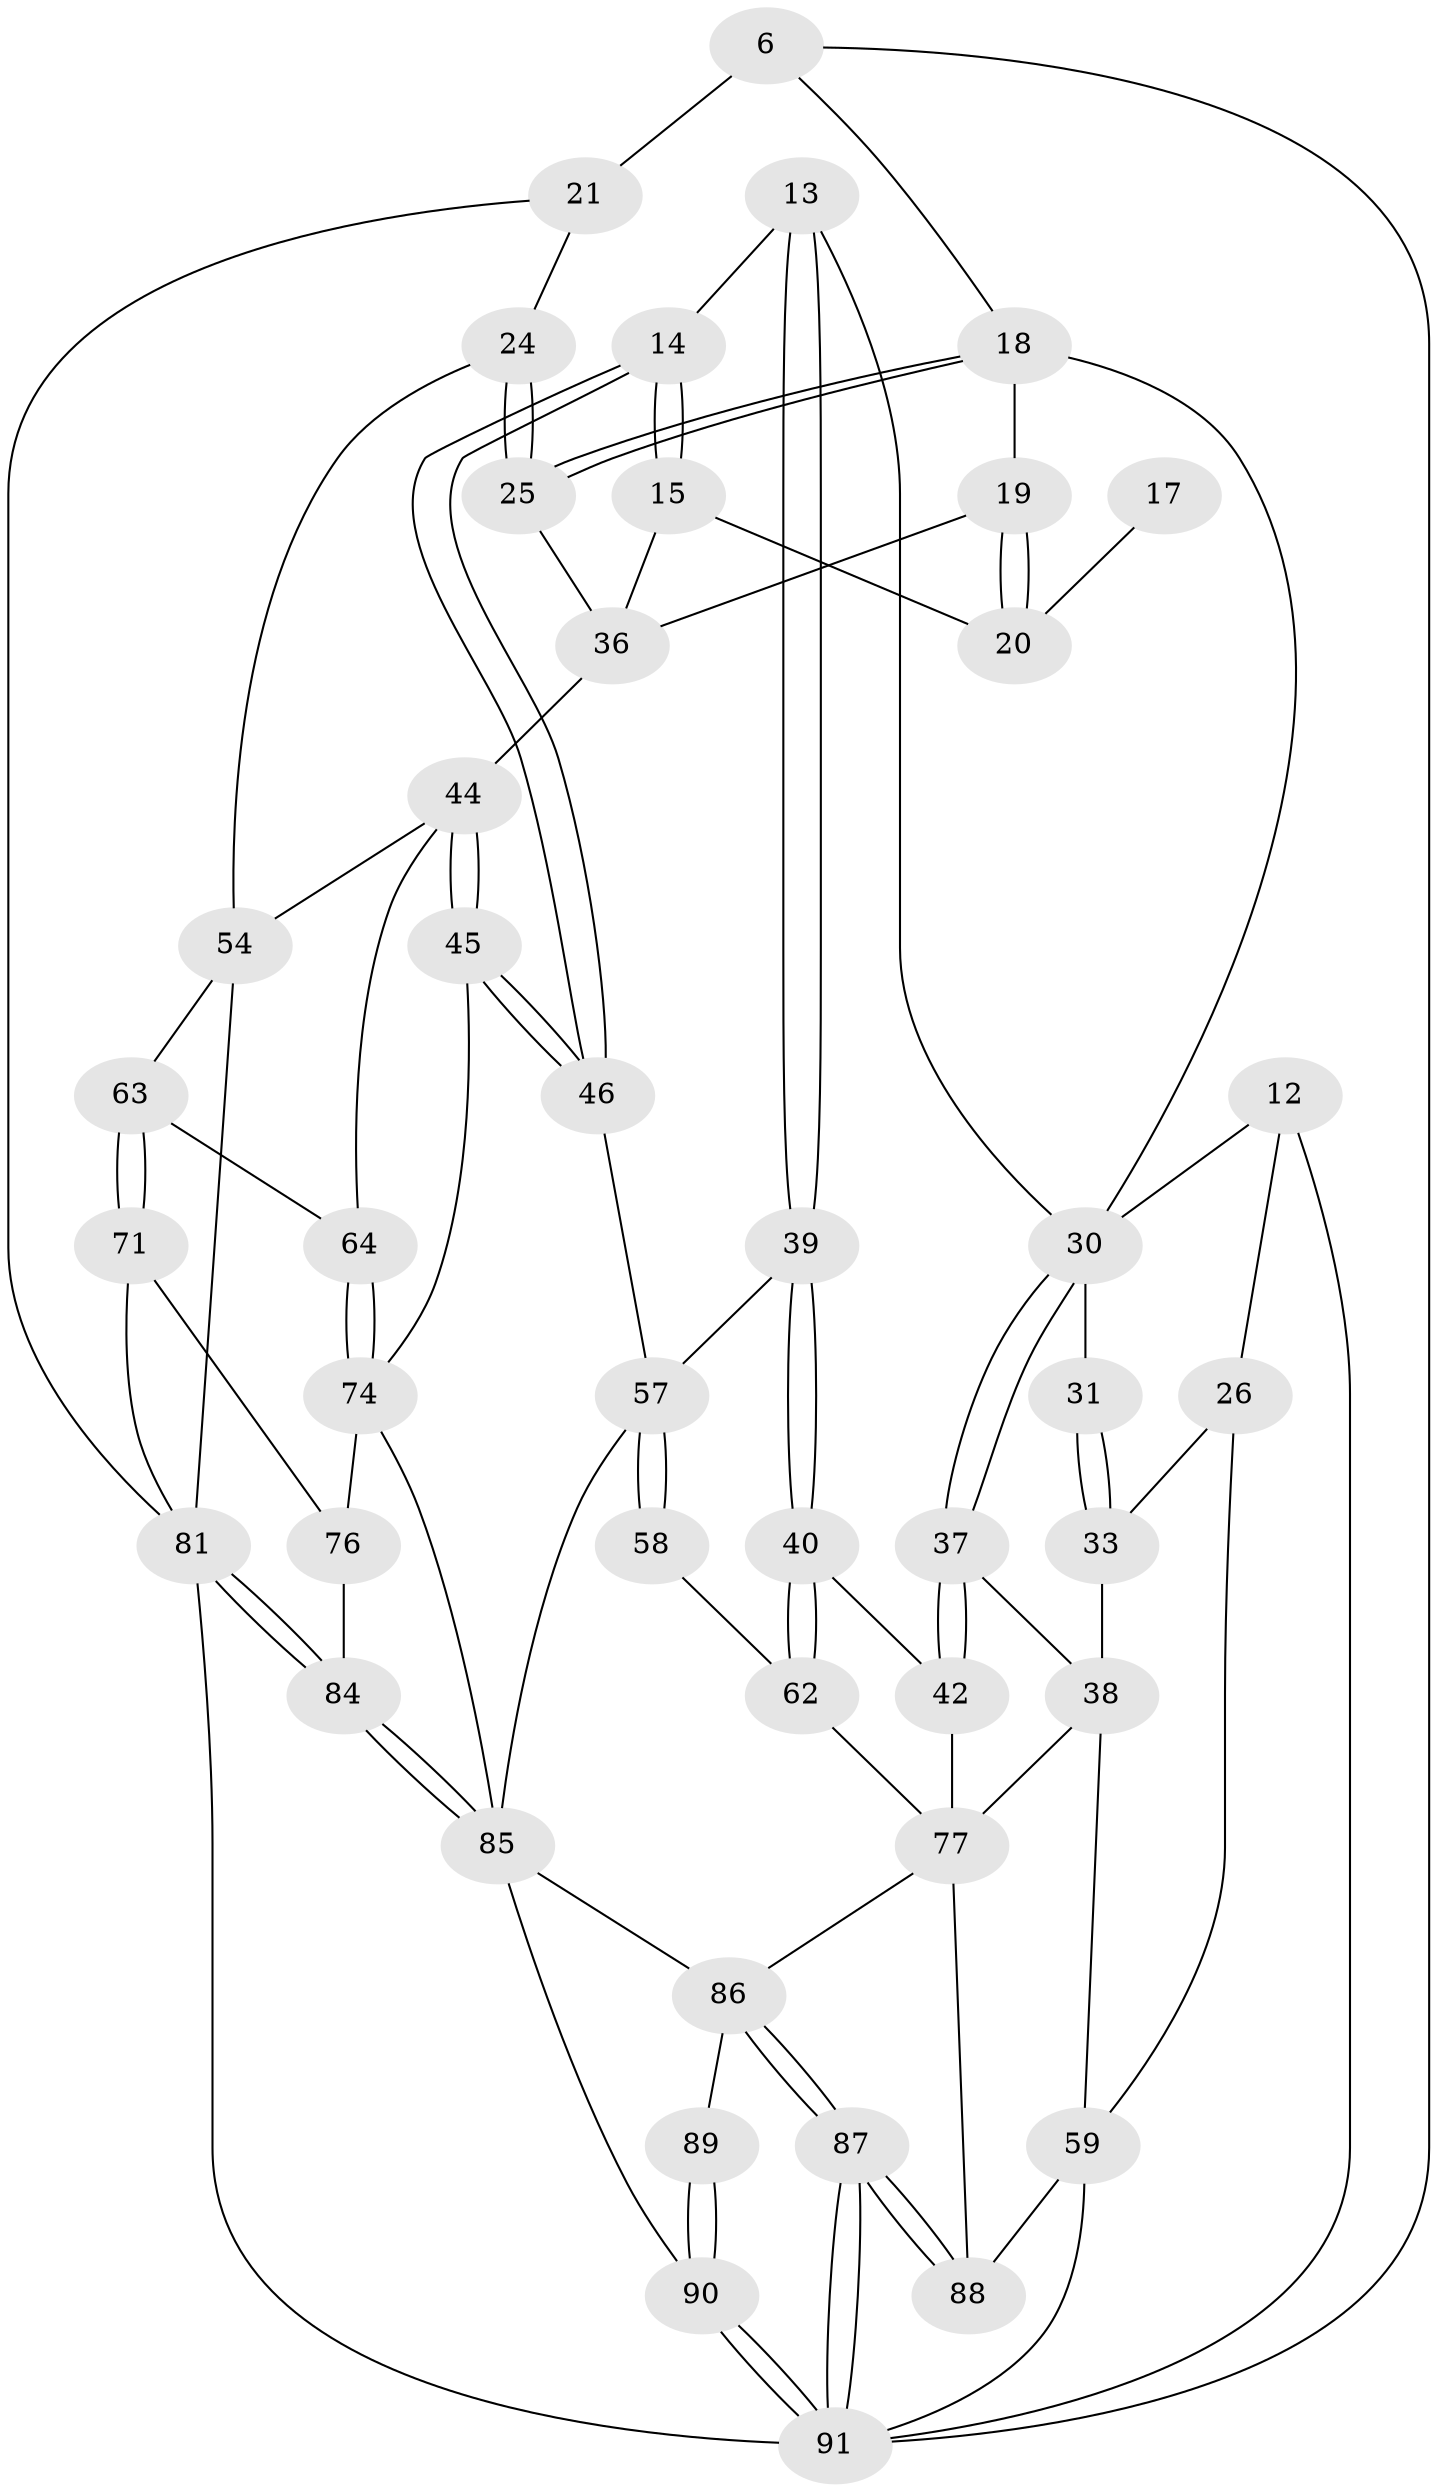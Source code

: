 // original degree distribution, {3: 0.03296703296703297, 6: 0.21978021978021978, 4: 0.23076923076923078, 5: 0.5164835164835165}
// Generated by graph-tools (version 1.1) at 2025/07/03/04/25 22:07:07]
// undirected, 45 vertices, 98 edges
graph export_dot {
graph [start="1"]
  node [color=gray90,style=filled];
  6 [pos="+0.26602932946241553+0",super="+5"];
  12 [pos="+0.2850771467297867+0.09226462685321227",super="+7+8"];
  13 [pos="+0.4828323173184367+0.35112064106614144"];
  14 [pos="+0.5259351940587262+0.3635520177374611"];
  15 [pos="+0.5451384260258877+0.35712586427477844"];
  17 [pos="+0.6690916943561029+0.1367748964236773"];
  18 [pos="+0.8139417241406969+0.23001668829704905",super="+4"];
  19 [pos="+0.7514407296860462+0.300344654181256"];
  20 [pos="+0.670744296652001+0.20533622910974125",super="+16"];
  21 [pos="+1+0"];
  24 [pos="+1+0.3966555313252576"];
  25 [pos="+1+0.39150485051868517"];
  26 [pos="+0.05675393225209525+0.30500559933576404",super="+23+22"];
  30 [pos="+0.2800643419857659+0.38406339947565477",super="+11+10"];
  31 [pos="+0.1706507644814581+0.28777186151064627"];
  33 [pos="+0.03180317185322942+0.4353129991783195",super="+29+28"];
  36 [pos="+0.8264450556970263+0.4707468957707923",super="+32"];
  37 [pos="+0.26514585213618574+0.4068009727029916"];
  38 [pos="+0.2408017887194628+0.42125225773436537",super="+34"];
  39 [pos="+0.42400496510365937+0.5821904983454754"];
  40 [pos="+0.41793903919201647+0.5909102894154871"];
  42 [pos="+0.2993426045574079+0.5646141872047731",super="+41"];
  44 [pos="+0.7331410366992318+0.5940676849563223",super="+43"];
  45 [pos="+0.7154815754308338+0.6036471403250974"];
  46 [pos="+0.6569117410843731+0.5637374484660169"];
  54 [pos="+0.8572034163662149+0.585747370027141",super="+53"];
  57 [pos="+0.4837916516127785+0.7573775792256536",super="+48+49"];
  58 [pos="+0.45198948918885645+0.7421734863921003"];
  59 [pos="+0+0.6671330317385215",super="+50"];
  62 [pos="+0.42327397103255043+0.6795540917029675",super="+61"];
  63 [pos="+0.9227946625461662+0.6607273597399038"];
  64 [pos="+0.8799517702064289+0.697779197815525"];
  71 [pos="+1+0.7003704764902444"];
  74 [pos="+0.8773493555114606+0.7255346319180999",super="+66"];
  76 [pos="+0.7308719107049861+0.8059224109615639",super="+73+72"];
  77 [pos="+0.3253747541709072+0.817067141618166",super="+75+56+52"];
  81 [pos="+1+1",super="+69+70"];
  84 [pos="+1+1",super="+80+79"];
  85 [pos="+0.7162305999767345+1",super="+67+68"];
  86 [pos="+0.3953641500786529+0.9805411581619261",super="+83+82"];
  87 [pos="+0.22746095928620505+1"];
  88 [pos="+0.19943600901319858+1",super="+78"];
  89 [pos="+0.48496316952831503+0.952396705963321"];
  90 [pos="+0.5292344673960229+1"];
  91 [pos="+0.22736786241379484+1",super="+60"];
  6 -- 21 [weight=2];
  6 -- 91;
  6 -- 18;
  12 -- 26 [weight=2];
  12 -- 30 [weight=2];
  12 -- 91;
  13 -- 14;
  13 -- 39;
  13 -- 39;
  13 -- 30;
  14 -- 15;
  14 -- 15;
  14 -- 46;
  14 -- 46;
  15 -- 20;
  15 -- 36;
  17 -- 20 [weight=2];
  18 -- 19;
  18 -- 25;
  18 -- 25;
  18 -- 30;
  19 -- 20;
  19 -- 20;
  19 -- 36;
  21 -- 24;
  21 -- 81;
  24 -- 25;
  24 -- 25;
  24 -- 54;
  25 -- 36;
  26 -- 33 [weight=2];
  26 -- 59;
  30 -- 31;
  30 -- 37;
  30 -- 37;
  31 -- 33 [weight=2];
  31 -- 33;
  33 -- 38;
  36 -- 44;
  37 -- 38;
  37 -- 42;
  37 -- 42;
  38 -- 59;
  38 -- 77;
  39 -- 40;
  39 -- 40;
  39 -- 57;
  40 -- 62;
  40 -- 62;
  40 -- 42;
  42 -- 77 [weight=2];
  44 -- 45;
  44 -- 45;
  44 -- 64;
  44 -- 54;
  45 -- 46;
  45 -- 46;
  45 -- 74;
  46 -- 57;
  54 -- 63;
  54 -- 81;
  57 -- 58 [weight=2];
  57 -- 58;
  57 -- 85;
  58 -- 62;
  59 -- 88 [weight=2];
  59 -- 91 [weight=2];
  62 -- 77 [weight=2];
  63 -- 64;
  63 -- 71;
  63 -- 71;
  64 -- 74;
  64 -- 74;
  71 -- 81;
  71 -- 76;
  74 -- 76 [weight=2];
  74 -- 85;
  76 -- 84 [weight=2];
  77 -- 88 [weight=2];
  77 -- 86;
  81 -- 84 [weight=2];
  81 -- 84;
  81 -- 91;
  84 -- 85;
  84 -- 85;
  85 -- 90;
  85 -- 86;
  86 -- 87;
  86 -- 87;
  86 -- 89 [weight=2];
  87 -- 88;
  87 -- 88;
  87 -- 91;
  87 -- 91;
  89 -- 90;
  89 -- 90;
  90 -- 91;
  90 -- 91;
}
